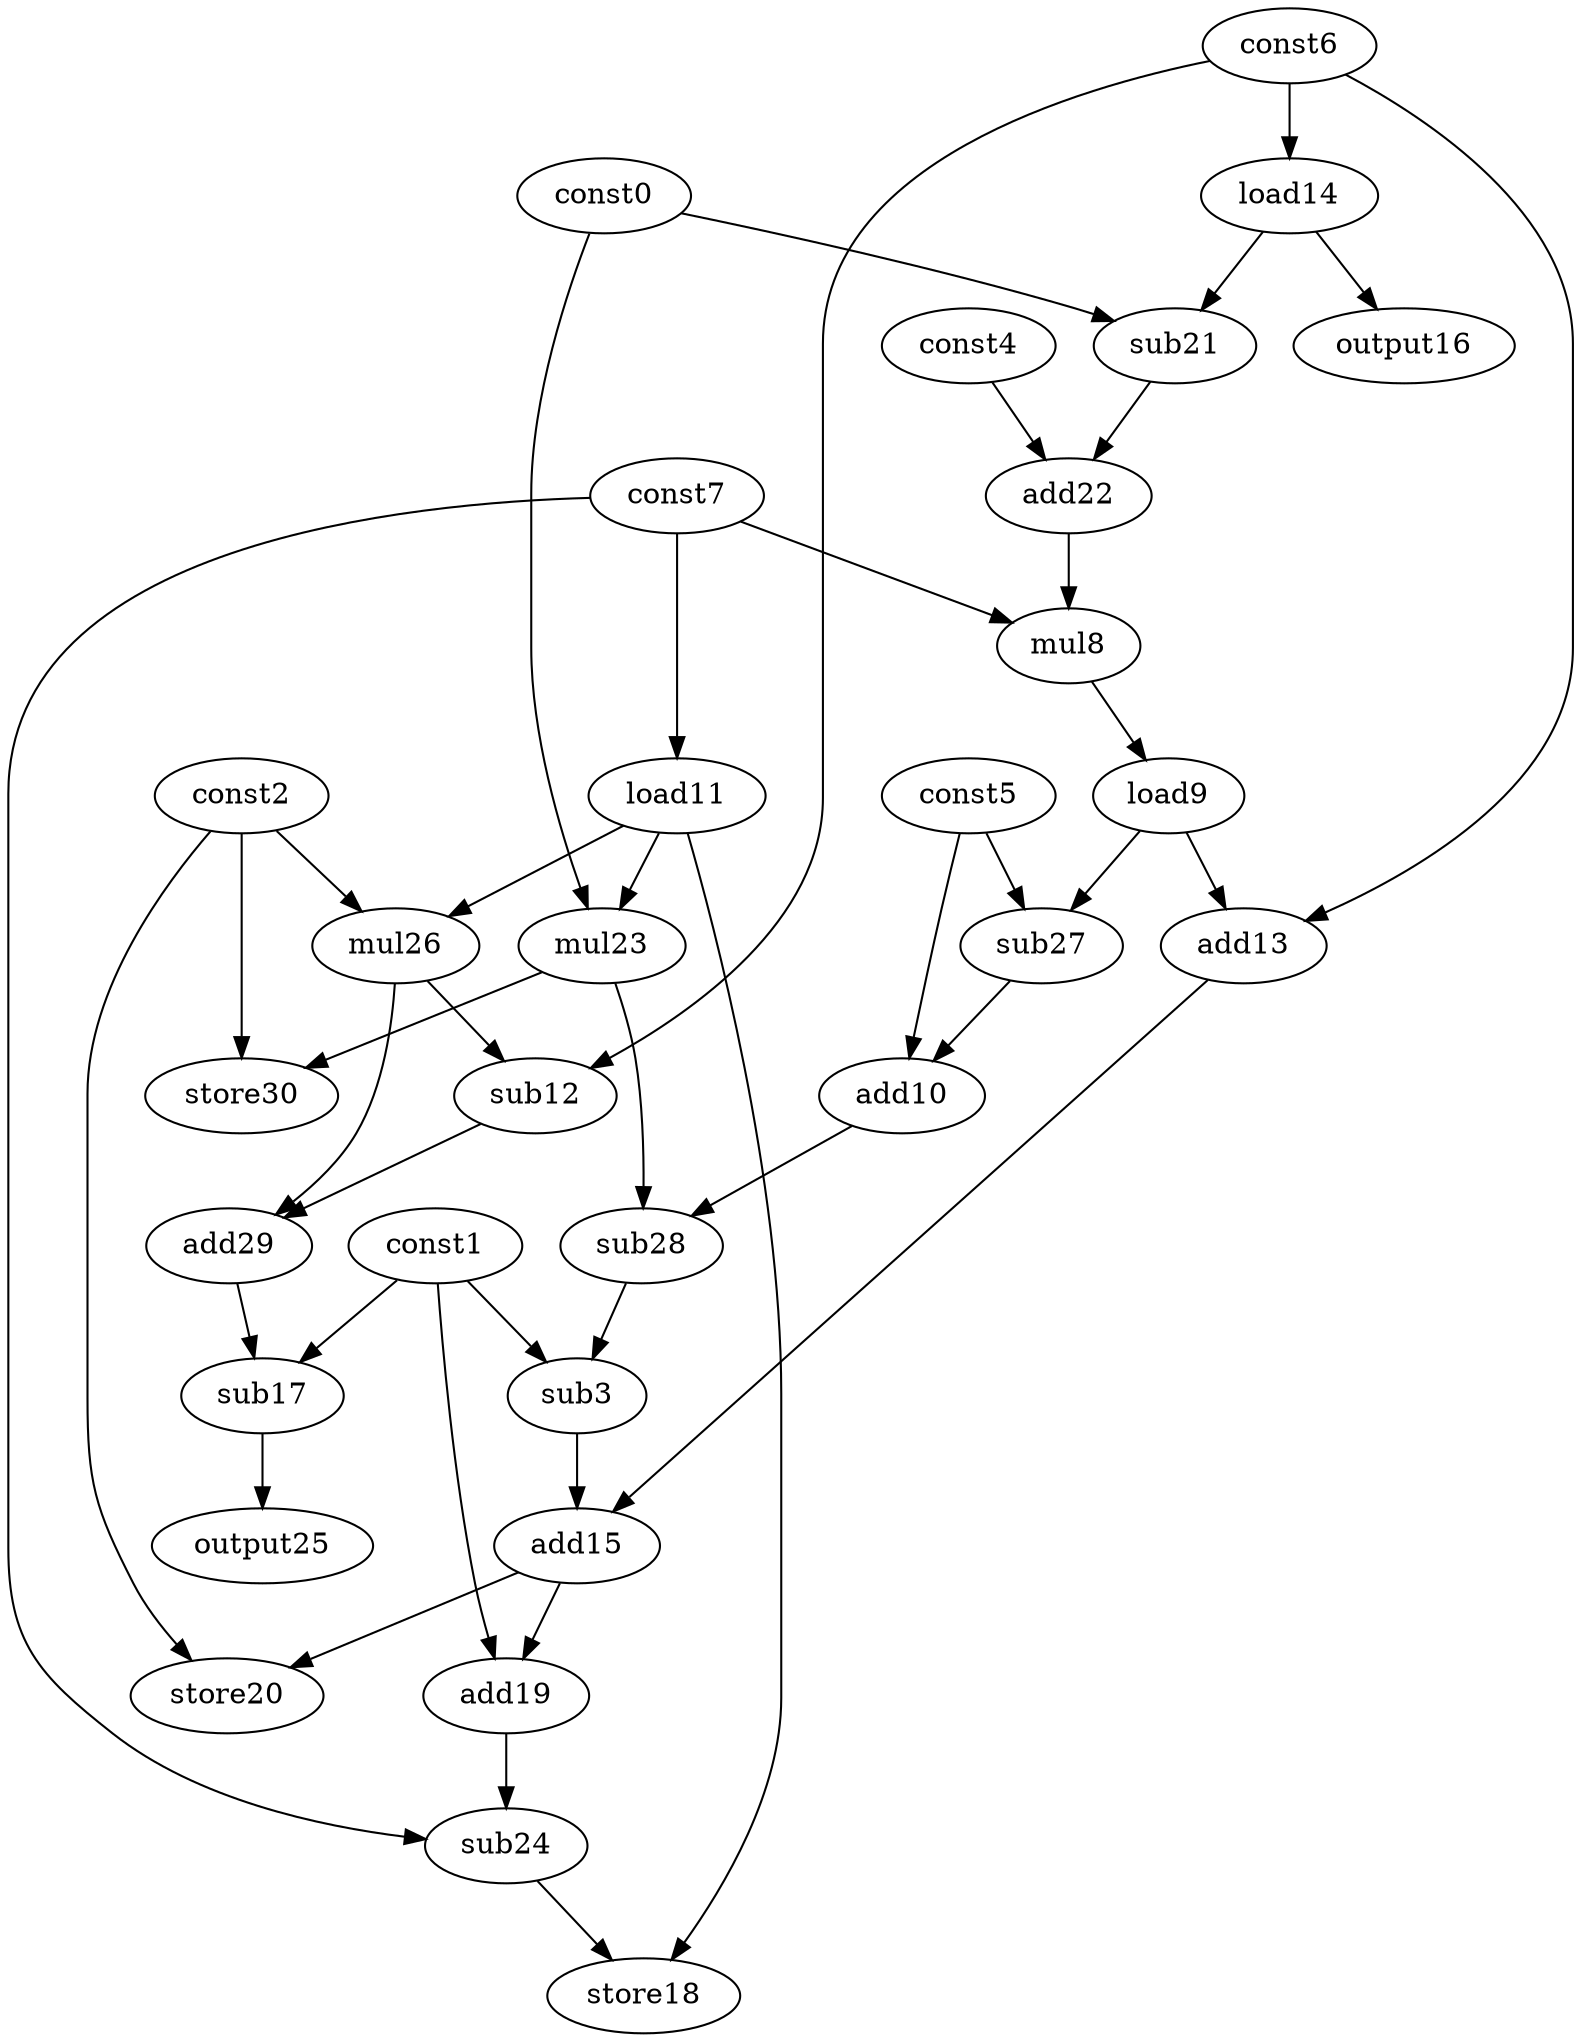 digraph G { 
const0[opcode=const]; 
const1[opcode=const]; 
const2[opcode=const]; 
sub3[opcode=sub]; 
const4[opcode=const]; 
const5[opcode=const]; 
const6[opcode=const]; 
const7[opcode=const]; 
mul8[opcode=mul]; 
load9[opcode=load]; 
add10[opcode=add]; 
load11[opcode=load]; 
sub12[opcode=sub]; 
add13[opcode=add]; 
load14[opcode=load]; 
add15[opcode=add]; 
output16[opcode=output]; 
sub17[opcode=sub]; 
store18[opcode=store]; 
add19[opcode=add]; 
store20[opcode=store]; 
sub21[opcode=sub]; 
add22[opcode=add]; 
mul23[opcode=mul]; 
sub24[opcode=sub]; 
output25[opcode=output]; 
mul26[opcode=mul]; 
sub27[opcode=sub]; 
sub28[opcode=sub]; 
add29[opcode=add]; 
store30[opcode=store]; 
const7->load11[operand=0];
const6->load14[operand=0];
load14->output16[operand=0];
const0->sub21[operand=0];
load14->sub21[operand=1];
const0->mul23[operand=0];
load11->mul23[operand=1];
const2->mul26[operand=0];
load11->mul26[operand=1];
mul26->sub12[operand=0];
const6->sub12[operand=1];
const4->add22[operand=0];
sub21->add22[operand=1];
const2->store30[operand=0];
mul23->store30[operand=1];
add22->mul8[operand=0];
const7->mul8[operand=1];
mul26->add29[operand=0];
sub12->add29[operand=1];
mul8->load9[operand=0];
const1->sub17[operand=0];
add29->sub17[operand=1];
load9->add13[operand=0];
const6->add13[operand=1];
sub17->output25[operand=0];
load9->sub27[operand=0];
const5->sub27[operand=1];
sub27->add10[operand=0];
const5->add10[operand=1];
add10->sub28[operand=0];
mul23->sub28[operand=1];
const1->sub3[operand=0];
sub28->sub3[operand=1];
sub3->add15[operand=0];
add13->add15[operand=1];
const1->add19[operand=0];
add15->add19[operand=1];
const2->store20[operand=0];
add15->store20[operand=1];
add19->sub24[operand=0];
const7->sub24[operand=1];
sub24->store18[operand=0];
load11->store18[operand=1];
}
